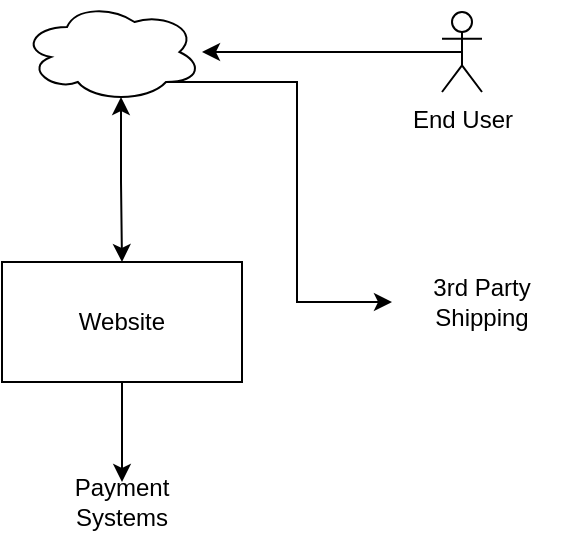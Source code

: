 <mxfile version="12.0.2" type="device" pages="1"><diagram id="Pdj9iJNkU5iHhG8bsful" name="Page-1"><mxGraphModel dx="549" dy="604" grid="1" gridSize="10" guides="1" tooltips="1" connect="1" arrows="1" fold="1" page="1" pageScale="1" pageWidth="1100" pageHeight="850" math="0" shadow="0"><root><mxCell id="0"/><mxCell id="1" parent="0"/><mxCell id="MFJtt51Ytve2xeA5kGon-18" style="edgeStyle=orthogonalEdgeStyle;rounded=0;orthogonalLoop=1;jettySize=auto;html=1;exitX=0.5;exitY=1;exitDx=0;exitDy=0;entryX=0.5;entryY=0;entryDx=0;entryDy=0;" edge="1" parent="1" source="MFJtt51Ytve2xeA5kGon-1" target="MFJtt51Ytve2xeA5kGon-13"><mxGeometry relative="1" as="geometry"/></mxCell><mxCell id="MFJtt51Ytve2xeA5kGon-1" value="Website" style="rounded=0;whiteSpace=wrap;html=1;" vertex="1" parent="1"><mxGeometry x="90" y="170" width="120" height="60" as="geometry"/></mxCell><mxCell id="MFJtt51Ytve2xeA5kGon-16" style="edgeStyle=orthogonalEdgeStyle;rounded=0;orthogonalLoop=1;jettySize=auto;html=1;exitX=0.8;exitY=0.8;exitDx=0;exitDy=0;exitPerimeter=0;entryX=0;entryY=0.5;entryDx=0;entryDy=0;" edge="1" parent="1" source="MFJtt51Ytve2xeA5kGon-2" target="MFJtt51Ytve2xeA5kGon-10"><mxGeometry relative="1" as="geometry"/></mxCell><mxCell id="MFJtt51Ytve2xeA5kGon-17" style="edgeStyle=orthogonalEdgeStyle;rounded=0;orthogonalLoop=1;jettySize=auto;html=1;exitX=0.55;exitY=0.95;exitDx=0;exitDy=0;exitPerimeter=0;startArrow=classic;startFill=1;" edge="1" parent="1" source="MFJtt51Ytve2xeA5kGon-2" target="MFJtt51Ytve2xeA5kGon-1"><mxGeometry relative="1" as="geometry"/></mxCell><mxCell id="MFJtt51Ytve2xeA5kGon-2" value="" style="ellipse;shape=cloud;whiteSpace=wrap;html=1;" vertex="1" parent="1"><mxGeometry x="100" y="40" width="90" height="50" as="geometry"/></mxCell><mxCell id="MFJtt51Ytve2xeA5kGon-14" style="edgeStyle=orthogonalEdgeStyle;rounded=0;orthogonalLoop=1;jettySize=auto;html=1;exitX=0.5;exitY=0.5;exitDx=0;exitDy=0;exitPerimeter=0;" edge="1" parent="1" source="MFJtt51Ytve2xeA5kGon-3"><mxGeometry relative="1" as="geometry"><mxPoint x="190" y="65" as="targetPoint"/></mxGeometry></mxCell><mxCell id="MFJtt51Ytve2xeA5kGon-3" value="End User" style="shape=umlActor;verticalLabelPosition=bottom;labelBackgroundColor=#ffffff;verticalAlign=top;html=1;outlineConnect=0;" vertex="1" parent="1"><mxGeometry x="310" y="45" width="20" height="40" as="geometry"/></mxCell><mxCell id="MFJtt51Ytve2xeA5kGon-10" value="3rd Party Shipping" style="text;html=1;strokeColor=none;fillColor=none;align=center;verticalAlign=middle;whiteSpace=wrap;rounded=0;" vertex="1" parent="1"><mxGeometry x="285" y="180" width="90" height="20" as="geometry"/></mxCell><mxCell id="MFJtt51Ytve2xeA5kGon-13" value="Payment Systems" style="text;html=1;strokeColor=none;fillColor=none;align=center;verticalAlign=middle;whiteSpace=wrap;rounded=0;" vertex="1" parent="1"><mxGeometry x="130" y="280" width="40" height="20" as="geometry"/></mxCell></root></mxGraphModel></diagram></mxfile>
